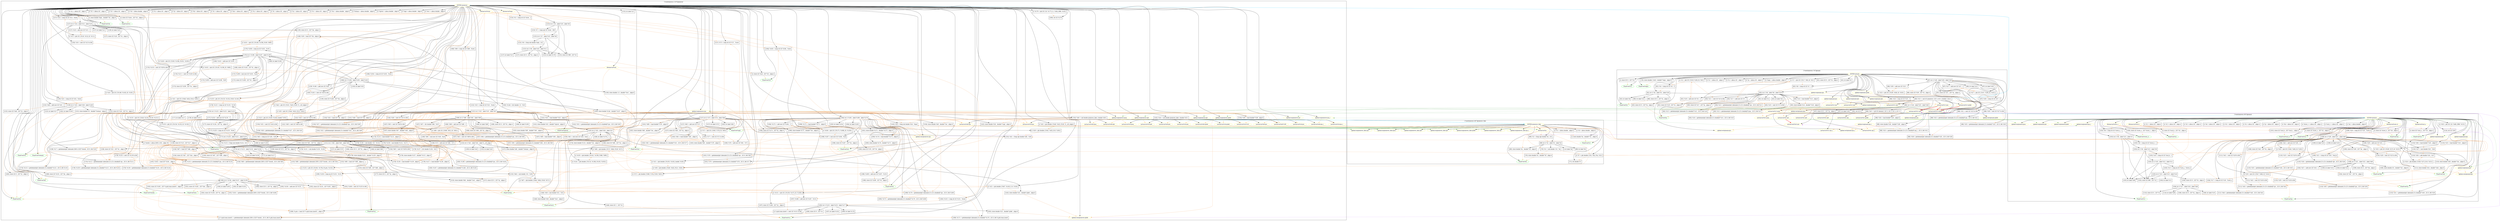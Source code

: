 digraph {
    subgraph cluster_22 {
        graph [label="[\"wcet/minver.c:65\"]@minver_fabs"];
        -4611686018427387877 [label="FinalUse(%1)"
                             ,color=green];
        -4611686018427387876 [label="FinalUse(%f)"
                             ,color=green];
        22 [label="ENTER @minver_fabs"
           ,color=yellow];
        23 [label="(formal-in)%n"
           ,color=yellow];
        26 [label="[]: %1 = alloca double , align 8"
           ,shape=box];
        27 [label="[]: %f = alloca double , align 8"
           ,shape=box];
        28 [label="[]: store double %n , double* %1 , align 8"
           ,shape=box];
        29 [label="[69]: %2 = fcmp oge double %n , 0.0"
           ,shape=box];
        30 [label="[69]: br i1 %2 , label %3 , label %4"
           ,shape=box];
        32 [label="[69]: store double %n , double* %f , align 8"
           ,shape=box];
        33 [label="[69]: br label %6"
           ,shape=box];
        36 [label="[70]: %5 = sub double -0.0 , %n"
           ,shape=box];
        37 [label="[70]: store double %5 , double* %f , align 8"
           ,shape=box];
        38 [label="[]: br label %6"
           ,shape=box];
        40 [label="[]: %7 = phi double [ [%5, %4], [%n, %3] ]"
           ,shape=box];
        41 [label="[71]: ret double %7"
           ,shape=box];
        419244183493398878 [label="(global-in)@minver_fabs:@e"
                           ,color=yellow];
        439208192231179778 [label="(global-in)@minver_fabs:@det"
                           ,color=yellow];
        461168601842738768 [label="(global-in)@minver_fabs:@c"
                           ,color=yellow];
        485440633518672388 [label="(global-in)@minver_fabs:@b"
                           ,color=yellow];
        512409557603043078 [label="(global-in)@minver_fabs:@a_i"
                           ,color=yellow];
        576460752303423465 [label="(global-in)@minver_fabs:@aa"
                           ,color=yellow];
        4611686018427387881 [label="(global-in)@minver_fabs:@a"
                            ,color=yellow];
    }
    subgraph cluster_42 {
        graph [label="[\"wcet/minver.c:74\"]@main"];
        -4611686018427387861 [label="(global-out)@main:@a"
                             ,color=yellow];
        -4611686018427387859 [label="FinalUse(%1)"
                             ,color=green];
        -4611686018427387858 [label="FinalUse(%i)"
                             ,color=green];
        -4611686018427387857 [label="FinalUse(%j)"
                             ,color=green];
        -4611686018427387856 [label="FinalUse(%eps)"
                             ,color=green];
        -768614336404564567 [label="(actual-out)%21:@a"
                            ,color=yellow];
        -576460752303423445 [label="(global-out)@main:@aa"
                            ,color=yellow];
        -512409557603043058 [label="(global-out)@main:@a_i"
                            ,color=yellow];
        -461168601842738748 [label="(global-out)@main:@c"
                            ,color=yellow];
        -439208192231179758 [label="(global-out)@main:@det"
                            ,color=yellow];
        -307445734561825746 [label="(actual-out)%41:@c"
                            ,color=yellow];
        -297528130221121717 [label="(actual-out)%21:@det"
                            ,color=yellow];
        42 [label="ENTER @main"
           ,color=yellow];
        44 [label="[]: %1 = alloca i32 , align 4"
           ,shape=box];
        45 [label="[]: %i = alloca i32 , align 4"
           ,shape=box];
        46 [label="[]: %j = alloca i32 , align 4"
           ,shape=box];
        47 [label="[]: %eps = alloca double , align 8"
           ,shape=box];
        49 [label="[]: store i32 0 , i32* %1"
           ,shape=box];
        51 [label="[79]: store double 1.0e-6 , double* %eps , align 8"
           ,shape=box];
        52 [label="[81]: store i32 0 , i32* %i , align 4"
           ,shape=box];
        53 [label="[81]: br label %2"
           ,shape=box];
        55 [label="[]: %3 = phi i32 [ [%19, %18], [0, %0] ]"
           ,shape=box];
        56 [label="[81]: %4 = icmp slt i32 %3 , 3"
           ,shape=box];
        58 [label="[81]: br i1 %4 , label %5 , label %20"
           ,shape=box];
        60 [label="[82]: store i32 0 , i32* %j , align 4"
           ,shape=box];
        61 [label="[82]: br label %6"
           ,shape=box];
        63 [label="[]: %7 = phi i32 [ [%17, %9], [0, %5] ]"
           ,shape=box];
        64 [label="[82]: %8 = icmp slt i32 %7 , 3"
           ,shape=box];
        65 [label="[82]: br i1 %8 , label %9 , label %18"
           ,shape=box];
        67 [label="[83]: %10 = sext i32 %7 to i64"
           ,shape=box];
        68 [label="[83]: %11 = sext i32 %3 to i64"
           ,shape=box];
        69 [label="[83]: %12 = getelementptr inbounds [3 x [3 x double]]* @a , i32 0, i64 %11"
           ,shape=box];
        70 [label="[83]: %13 = getelementptr inbounds [3 x double]* %12 , i32 0, i64 %10"
           ,shape=box];
        71 [label="[83]: %14 = load double* %13 , align 8"
           ,shape=box];
        72 [label="[83]: %15 = getelementptr inbounds [3 x [3 x double]]* @aa , i32 0, i64 %11"
           ,shape=box];
        73 [label="[83]: %16 = getelementptr inbounds [3 x double]* %15 , i32 0, i64 %10"
           ,shape=box];
        74 [label="[83]: store double %14 , double* %16 , align 8"
           ,shape=box];
        75 [label="[82]: %17 = add nsw i32 %7 , 1"
           ,shape=box];
        76 [label="[82]: store i32 %17 , i32* %j , align 4"
           ,shape=box];
        77 [label="[82]: br label %6"
           ,shape=box];
        79 [label="[81]: %19 = add nsw i32 %3 , 1"
           ,shape=box];
        80 [label="[81]: store i32 %19 , i32* %i , align 4"
           ,shape=box];
        81 [label="[81]: br label %2"
           ,shape=box];
        83 [label="[85]: %21 = call i32 @minver ( i32 3, i32 3, double 1.0e-6 )"
           ,shape=box];
        84 [label="[86]: store i32 0 , i32* %i , align 4"
           ,shape=box];
        85 [label="[86]: br label %22"
           ,shape=box];
        87 [label="[]: %23 = phi i32 [ [%39, %38], [0, %20] ]"
           ,shape=box];
        88 [label="[86]: %24 = icmp slt i32 %23 , 3"
           ,shape=box];
        89 [label="[86]: br i1 %24 , label %25 , label %40"
           ,shape=box];
        91 [label="[87]: store i32 0 , i32* %j , align 4"
           ,shape=box];
        92 [label="[87]: br label %26"
           ,shape=box];
        94 [label="[]: %27 = phi i32 [ [%37, %29], [0, %25] ]"
           ,shape=box];
        95 [label="[87]: %28 = icmp slt i32 %27 , 3"
           ,shape=box];
        96 [label="[87]: br i1 %28 , label %29 , label %38"
           ,shape=box];
        98 [label="[88]: %30 = sext i32 %27 to i64"
           ,shape=box];
        99 [label="[88]: %31 = sext i32 %23 to i64"
           ,shape=box];
        100 [label="[88]: %32 = getelementptr inbounds [3 x [3 x double]]* @a , i32 0, i64 %31"
            ,shape=box];
        101 [label="[88]: %33 = getelementptr inbounds [3 x double]* %32 , i32 0, i64 %30"
            ,shape=box];
        102 [label="[88]: %34 = load double* %33 , align 8"
            ,shape=box];
        103 [label="[88]: %35 = getelementptr inbounds [3 x [3 x double]]* @a_i , i32 0, i64 %31"
            ,shape=box];
        104 [label="[88]: %36 = getelementptr inbounds [3 x double]* %35 , i32 0, i64 %30"
            ,shape=box];
        105 [label="[88]: store double %34 , double* %36 , align 8"
            ,shape=box];
        106 [label="[87]: %37 = add nsw i32 %27 , 1"
            ,shape=box];
        107 [label="[87]: store i32 %37 , i32* %j , align 4"
            ,shape=box];
        108 [label="[87]: br label %26"
            ,shape=box];
        110 [label="[86]: %39 = add nsw i32 %23 , 1"
            ,shape=box];
        111 [label="[86]: store i32 %39 , i32* %i , align 4"
            ,shape=box];
        112 [label="[86]: br label %22"
            ,shape=box];
        114 [label="[90]: %41 = call i32 @mmul ( i32 3, i32 3, i32 3, i32 3 )"
            ,shape=box];
        115 [label="[91]: ret i32 0"
            ,shape=box];
        288230376151711629 [label="(actual-in)%41:@e"
                           ,color=yellow];
        288230376151711660 [label="(actual-in)%21:@e"
                           ,color=yellow];
        297528130221121686 [label="(actual-in)%41:@det"
                           ,color=yellow];
        297528130221121717 [label="(actual-in)%21:@det"
                           ,color=yellow];
        307445734561825746 [label="(actual-in)%41:@c"
                           ,color=yellow];
        307445734561825777 [label="(actual-in)%21:@c"
                           ,color=yellow];
        318047311615681810 [label="(actual-in)%41:@b"
                           ,color=yellow];
        318047311615681841 [label="(actual-in)%21:@b"
                           ,color=yellow];
        329406144173384736 [label="(actual-in)%41:@a_i"
                           ,color=yellow];
        329406144173384767 [label="(actual-in)%21:@a_i"
                           ,color=yellow];
        354745078340568186 [label="(actual-in)%41:@aa"
                           ,color=yellow];
        354745078340568217 [label="(actual-in)%21:@aa"
                           ,color=yellow];
        419244183493398858 [label="(global-in)@main:@e"
                           ,color=yellow];
        439208192231179758 [label="(global-in)@main:@det"
                           ,color=yellow];
        461168601842738748 [label="(global-in)@main:@c"
                           ,color=yellow];
        485440633518672368 [label="(global-in)@main:@b"
                           ,color=yellow];
        512409557603043058 [label="(global-in)@main:@a_i"
                           ,color=yellow];
        576460752303423445 [label="(global-in)@main:@aa"
                           ,color=yellow];
        768614336404564536 [label="(actual-in)%41:@a"
                           ,color=yellow];
        768614336404564567 [label="(actual-in)%21:@a"
                           ,color=yellow];
        4611686018427387861 [label="(global-in)@main:@a"
                            ,color=yellow];
    }
    subgraph cluster_116 {
        graph [label="[\"wcet/minver.c:119\"]@minver"];
        -4611686018427387787 [label="(global-out)@minver:@a"
                             ,color=yellow];
        -4611686018427387782 [label="FinalUse(%1)"
                             ,color=green];
        -4611686018427387781 [label="FinalUse(%2)"
                             ,color=green];
        -4611686018427387780 [label="FinalUse(%3)"
                             ,color=green];
        -4611686018427387779 [label="FinalUse(%4)"
                             ,color=green];
        -4611686018427387778 [label="FinalUse(%work)"
                             ,color=green];
        -4611686018427387777 [label="FinalUse(%i)"
                             ,color=green];
        -4611686018427387776 [label="FinalUse(%j)"
                             ,color=green];
        -4611686018427387775 [label="FinalUse(%k)"
                             ,color=green];
        -4611686018427387774 [label="FinalUse(%r)"
                             ,color=green];
        -4611686018427387773 [label="FinalUse(%iw)"
                             ,color=green];
        -4611686018427387772 [label="FinalUse(%s)"
                             ,color=green];
        -4611686018427387771 [label="FinalUse(%t)"
                             ,color=green];
        -4611686018427387770 [label="FinalUse(%u)"
                             ,color=green];
        -4611686018427387769 [label="FinalUse(%v)"
                             ,color=green];
        -4611686018427387768 [label="FinalUse(%w)"
                             ,color=green];
        -4611686018427387767 [label="FinalUse(%wmax)"
                             ,color=green];
        -4611686018427387766 [label="FinalUse(%pivot)"
                             ,color=green];
        -4611686018427387765 [label="FinalUse(%api)"
                             ,color=green];
        -4611686018427387764 [label="FinalUse(%w1)"
                             ,color=green];
        -439208192231179684 [label="(global-out)@minver:@det"
                            ,color=yellow];
        116 [label="ENTER @minver"
            ,color=yellow];
        117 [label="(formal-in)%row"
            ,color=yellow];
        118 [label="(formal-in)%col"
            ,color=yellow];
        119 [label="(formal-in)%eps"
            ,color=yellow];
        121 [label="[]: %1 = alloca i32 , align 4"
            ,shape=box];
        122 [label="[]: %2 = alloca i32 , align 4"
            ,shape=box];
        123 [label="[]: %3 = alloca i32 , align 4"
            ,shape=box];
        124 [label="[]: %4 = alloca double , align 8"
            ,shape=box];
        125 [label="[]: %work = alloca [500 x i32] , align 16"
            ,shape=box];
        126 [label="[]: %i = alloca i32 , align 4"
            ,shape=box];
        127 [label="[]: %j = alloca i32 , align 4"
            ,shape=box];
        128 [label="[]: %k = alloca i32 , align 4"
            ,shape=box];
        129 [label="[]: %r = alloca i32 , align 4"
            ,shape=box];
        130 [label="[]: %iw = alloca i32 , align 4"
            ,shape=box];
        131 [label="[]: %s = alloca i32 , align 4"
            ,shape=box];
        132 [label="[]: %t = alloca i32 , align 4"
            ,shape=box];
        133 [label="[]: %u = alloca i32 , align 4"
            ,shape=box];
        134 [label="[]: %v = alloca i32 , align 4"
            ,shape=box];
        135 [label="[]: %w = alloca double , align 8"
            ,shape=box];
        136 [label="[]: %wmax = alloca double , align 8"
            ,shape=box];
        137 [label="[]: %pivot = alloca double , align 8"
            ,shape=box];
        138 [label="[]: %api = alloca double , align 8"
            ,shape=box];
        139 [label="[]: %w1 = alloca double , align 8"
            ,shape=box];
        140 [label="[]: store i32 %row , i32* %2 , align 4"
            ,shape=box];
        141 [label="[]: store i32 %col , i32* %3 , align 4"
            ,shape=box];
        142 [label="[]: store double %eps , double* %4 , align 8"
            ,shape=box];
        143 [label="[125]: %5 = icmp slt i32 %row , 2"
            ,shape=box];
        145 [label="[125]: br i1 %5 , label %10 , label %6"
            ,shape=box];
        147 [label="[125]: %7 = icmp sgt i32 %row , 500"
            ,shape=box];
        149 [label="[125]: br i1 %7 , label %10 , label %8"
            ,shape=box];
        151 [label="[125]: %9 = fcmp ole double %eps , 0.0"
            ,shape=box];
        152 [label="[125]: br i1 %9 , label %10 , label %11"
            ,shape=box];
        155 [label="[125]: store i32 999 , i32* %1"
            ,shape=box];
        156 [label="[125]: br label %178"
            ,shape=box];
        159 [label="[126]: store double 1.0 , double* %w1 , align 8"
            ,shape=box];
        160 [label="[127]: store i32 0 , i32* %i , align 4"
            ,shape=box];
        161 [label="[127]: br label %12"
            ,shape=box];
        163 [label="[]: %13 = phi i32 [ [%18, %15], [0, %11] ]"
            ,shape=box];
        164 [label="[127]: %14 = icmp slt i32 %13 , %row"
            ,shape=box];
        165 [label="[127]: br i1 %14 , label %15 , label %19"
            ,shape=box];
        167 [label="[128]: %16 = sext i32 %13 to i64"
            ,shape=box];
        168 [label="[128]: %17 = getelementptr inbounds [500 x i32]* %work , i32 0, i64 %16"
            ,shape=box];
        169 [label="[128]: store i32 %13 , i32* %17 , align 4"
            ,shape=box];
        170 [label="[127]: %18 = add nsw i32 %13 , 1"
            ,shape=box];
        171 [label="[127]: store i32 %18 , i32* %i , align 4"
            ,shape=box];
        172 [label="[127]: br label %12"
            ,shape=box];
        174 [label="[129]: store i32 0 , i32* %k , align 4"
            ,shape=box];
        175 [label="[129]: br label %20"
            ,shape=box];
        177 [label="[]: %21 = phi double [ [%103, %143], [undef, %19] ]"
            ,shape=box];
        179 [label="[]: %22 = phi double [ [%87, %143], [1.0, %19] ]"
            ,shape=box];
        180 [label="[]: %23 = phi i32 [ [%29, %143], [undef, %19] ]"
            ,shape=box];
        182 [label="[]: %24 = phi i32 [ [%148, %143], [0, %19] ]"
            ,shape=box];
        183 [label="[129]: %25 = icmp slt i32 %24 , %row"
            ,shape=box];
        184 [label="[129]: br i1 %25 , label %26 , label %149"
            ,shape=box];
        186 [label="[131]: store double 0.0 , double* %wmax , align 8"
            ,shape=box];
        187 [label="[132]: store i32 %24 , i32* %i , align 4"
            ,shape=box];
        188 [label="[132]: br label %27"
            ,shape=box];
        190 [label="[]: %28 = phi double [ [%40, %43], [%21, %26] ]"
            ,shape=box];
        191 [label="[]: %29 = phi i32 [ [%44, %43], [%23, %26] ]"
            ,shape=box];
        192 [label="[]: %30 = phi double [ [%45, %43], [0.0, %26] ]"
            ,shape=box];
        193 [label="[]: %31 = phi i32 [ [%46, %43], [%24, %26] ]"
            ,shape=box];
        194 [label="[132]: %32 = icmp slt i32 %31 , %row"
            ,shape=box];
        195 [label="[132]: br i1 %32 , label %33 , label %47"
            ,shape=box];
        197 [label="[134]: %34 = load i32* %k , align 4"
            ,shape=box];
        198 [label="[134]: %35 = sext i32 %34 to i64"
            ,shape=box];
        199 [label="[134]: %36 = sext i32 %31 to i64"
            ,shape=box];
        200 [label="[134]: %37 = getelementptr inbounds [3 x [3 x double]]* @a , i32 0, i64 %36"
            ,shape=box];
        201 [label="[134]: %38 = getelementptr inbounds [3 x double]* %37 , i32 0, i64 %35"
            ,shape=box];
        202 [label="[134]: %39 = load double* %38 , align 8"
            ,shape=box];
        203 [label="[134]: %40 = call double @minver_fabs ( double %39 )"
            ,shape=box];
        204 [label="[134]: store double %40 , double* %w , align 8"
            ,shape=box];
        205 [label="[135]: %41 = fcmp ogt double %40 , %30"
            ,shape=box];
        206 [label="[135]: br i1 %41 , label %42 , label %._crit_edge"
            ,shape=box];
        208 [label="[135]: br label %43"
            ,shape=box];
        210 [label="[137]: store double %40 , double* %wmax , align 8"
            ,shape=box];
        211 [label="[138]: store i32 %31 , i32* %r , align 4"
            ,shape=box];
        212 [label="[139]: br label %43"
            ,shape=box];
        214 [label="[]: %44 = phi i32 [ [%31, %42], [%29, %._crit_edge] ]"
            ,shape=box];
        215 [label="[]: %45 = phi double [ [%40, %42], [%30, %._crit_edge] ]"
            ,shape=box];
        216 [label="[132]: %46 = add nsw i32 %31 , 1"
            ,shape=box];
        217 [label="[132]: store i32 %46 , i32* %i , align 4"
            ,shape=box];
        218 [label="[132]: br label %27"
            ,shape=box];
        220 [label="[141]: %48 = load i32* %k , align 4"
            ,shape=box];
        221 [label="[141]: %49 = sext i32 %48 to i64"
            ,shape=box];
        222 [label="[141]: %50 = sext i32 %29 to i64"
            ,shape=box];
        223 [label="[141]: %51 = getelementptr inbounds [3 x [3 x double]]* @a , i32 0, i64 %50"
            ,shape=box];
        224 [label="[141]: %52 = getelementptr inbounds [3 x double]* %51 , i32 0, i64 %49"
            ,shape=box];
        225 [label="[141]: %53 = load double* %52 , align 8"
            ,shape=box];
        226 [label="[141]: store double %53 , double* %pivot , align 8"
            ,shape=box];
        227 [label="[142]: %54 = call double @minver_fabs ( double %53 )"
            ,shape=box];
        228 [label="[142]: store double %54 , double* %api , align 8"
            ,shape=box];
        229 [label="[143]: %55 = fcmp ole double %54 , %eps"
            ,shape=box];
        230 [label="[143]: br i1 %55 , label %56 , label %57"
            ,shape=box];
        232 [label="[145]: store double %22 , double* @det , align 8"
            ,shape=box];
        233 [label="[146]: store i32 1 , i32* %1"
            ,shape=box];
        234 [label="[146]: br label %178"
            ,shape=box];
        236 [label="[148]: %58 = mul double %22 , %53"
            ,shape=box];
        237 [label="[148]: store double %58 , double* %w1 , align 8"
            ,shape=box];
        238 [label="[149]: %59 = load i32* %k , align 4"
            ,shape=box];
        239 [label="[149]: %60 = mul nsw i32 %59 , %col"
            ,shape=box];
        240 [label="[149]: store i32 %60 , i32* %u , align 4"
            ,shape=box];
        241 [label="[150]: %61 = mul nsw i32 %29 , %col"
            ,shape=box];
        242 [label="[150]: store i32 %61 , i32* %v , align 4"
            ,shape=box];
        243 [label="[151]: %62 = icmp ne i32 %29 , %59"
            ,shape=box];
        244 [label="[151]: br i1 %62 , label %63 , label %85"
            ,shape=box];
        246 [label="[153]: %64 = sub double -0.0 , %28"
            ,shape=box];
        247 [label="[153]: store double %64 , double* %w1 , align 8"
            ,shape=box];
        248 [label="[154]: %65 = sext i32 %59 to i64"
            ,shape=box];
        249 [label="[154]: %66 = getelementptr inbounds [500 x i32]* %work , i32 0, i64 %65"
            ,shape=box];
        250 [label="[154]: %67 = load i32* %66 , align 4"
            ,shape=box];
        251 [label="[154]: store i32 %67 , i32* %iw , align 4"
            ,shape=box];
        252 [label="[155]: %68 = getelementptr inbounds [500 x i32]* %work , i32 0, i64 %50"
            ,shape=box];
        253 [label="[155]: %69 = load i32* %68 , align 4"
            ,shape=box];
        254 [label="[155]: store i32 %69 , i32* %66 , align 4"
            ,shape=box];
        255 [label="[156]: store i32 %67 , i32* %68 , align 4"
            ,shape=box];
        256 [label="[157]: store i32 0 , i32* %j , align 4"
            ,shape=box];
        257 [label="[157]: br label %70"
            ,shape=box];
        259 [label="[]: %71 = phi i32 [ [%83, %74], [0, %63] ]"
            ,shape=box];
        260 [label="[]: %72 = phi double [ [%80, %74], [%28, %63] ]"
            ,shape=box];
        261 [label="[157]: %73 = icmp slt i32 %71 , %row"
            ,shape=box];
        262 [label="[157]: br i1 %73 , label %74 , label %84"
            ,shape=box];
        264 [label="[159]: %75 = add nsw i32 %60 , %71"
            ,shape=box];
        265 [label="[159]: store i32 %75 , i32* %s , align 4"
            ,shape=box];
        266 [label="[160]: %76 = add nsw i32 %61 , %71"
            ,shape=box];
        267 [label="[160]: store i32 %76 , i32* %t , align 4"
            ,shape=box];
        268 [label="[161]: %77 = sext i32 %71 to i64"
            ,shape=box];
        269 [label="[161]: %78 = getelementptr inbounds [3 x [3 x double]]* @a , i32 0, i64 %65"
            ,shape=box];
        270 [label="[161]: %79 = getelementptr inbounds [3 x double]* %78 , i32 0, i64 %77"
            ,shape=box];
        271 [label="[161]: %80 = load double* %79 , align 8"
            ,shape=box];
        272 [label="[161]: store double %80 , double* %w , align 8"
            ,shape=box];
        273 [label="[162]: %81 = getelementptr inbounds [3 x double]* %51 , i32 0, i64 %77"
            ,shape=box];
        274 [label="[162]: %82 = load double* %81 , align 8"
            ,shape=box];
        275 [label="[162]: store double %82 , double* %79 , align 8"
            ,shape=box];
        276 [label="[163]: store double %80 , double* %81 , align 8"
            ,shape=box];
        277 [label="[157]: %83 = add nsw i32 %71 , 1"
            ,shape=box];
        278 [label="[157]: store i32 %83 , i32* %j , align 4"
            ,shape=box];
        279 [label="[157]: br label %70"
            ,shape=box];
        281 [label="[165]: br label %85"
            ,shape=box];
        283 [label="[]: %86 = phi double [ [%72, %84], [%28, %57] ]"
            ,shape=box];
        284 [label="[]: %87 = phi double [ [%64, %84], [%58, %57] ]"
            ,shape=box];
        285 [label="[166]: store i32 0 , i32* %i , align 4"
            ,shape=box];
        286 [label="[166]: br label %88"
            ,shape=box];
        288 [label="[]: %89 = phi i32 [ [%98, %91], [0, %85] ]"
            ,shape=box];
        289 [label="[166]: %90 = icmp slt i32 %89 , %row"
            ,shape=box];
        290 [label="[166]: br i1 %90 , label %91 , label %99"
            ,shape=box];
        292 [label="[167]: %92 = sext i32 %89 to i64"
            ,shape=box];
        293 [label="[167]: %93 = sext i32 %59 to i64"
            ,shape=box];
        294 [label="[167]: %94 = getelementptr inbounds [3 x [3 x double]]* @a , i32 0, i64 %93"
            ,shape=box];
        295 [label="[167]: %95 = getelementptr inbounds [3 x double]* %94 , i32 0, i64 %92"
            ,shape=box];
        296 [label="[167]: %96 = load double* %95 , align 8"
            ,shape=box];
        297 [label="[167]: %97 = div double %96 , %53"
            ,shape=box];
        298 [label="[167]: store double %97 , double* %95 , align 8"
            ,shape=box];
        299 [label="[166]: %98 = add nsw i32 %89 , 1"
            ,shape=box];
        300 [label="[166]: store i32 %98 , i32* %i , align 4"
            ,shape=box];
        301 [label="[166]: br label %88"
            ,shape=box];
        303 [label="[168]: store i32 0 , i32* %i , align 4"
            ,shape=box];
        304 [label="[168]: br label %100"
            ,shape=box];
        306 [label="[]: %101 = phi i32 [ [%140, %139], [%59, %99] ]"
            ,shape=box];
        307 [label="[]: %102 = phi i32 [ [%142, %139], [0, %99] ]"
            ,shape=box];
        308 [label="[]: %103 = phi double [ [%141, %139], [%86, %99] ]"
            ,shape=box];
        309 [label="[168]: %104 = icmp slt i32 %102 , %row"
            ,shape=box];
        310 [label="[168]: br i1 %104 , label %105 , label %143"
            ,shape=box];
        312 [label="[170]: %106 = icmp ne i32 %102 , %101"
            ,shape=box];
        313 [label="[170]: br i1 %106 , label %107 , label %139"
            ,shape=box];
        315 [label="[172]: %108 = mul nsw i32 %102 , %col"
            ,shape=box];
        316 [label="[172]: store i32 %108 , i32* %v , align 4"
            ,shape=box];
        317 [label="[173]: %109 = add nsw i32 %108 , %59"
            ,shape=box];
        318 [label="[173]: store i32 %109 , i32* %s , align 4"
            ,shape=box];
        319 [label="[174]: %110 = sext i32 %59 to i64"
            ,shape=box];
        320 [label="[174]: %111 = sext i32 %102 to i64"
            ,shape=box];
        321 [label="[174]: %112 = getelementptr inbounds [3 x [3 x double]]* @a , i32 0, i64 %111"
            ,shape=box];
        322 [label="[174]: %113 = getelementptr inbounds [3 x double]* %112 , i32 0, i64 %110"
            ,shape=box];
        323 [label="[174]: %114 = load double* %113 , align 8"
            ,shape=box];
        324 [label="[174]: store double %114 , double* %w , align 8"
            ,shape=box];
        325 [label="[175]: %115 = fcmp une double %114 , 0.0"
            ,shape=box];
        326 [label="[175]: br i1 %115 , label %116 , label %138"
            ,shape=box];
        328 [label="[177]: store i32 0 , i32* %j , align 4"
            ,shape=box];
        329 [label="[177]: br label %117"
            ,shape=box];
        331 [label="[]: %118 = phi i32 [ [%133, %132], [%59, %116] ]"
            ,shape=box];
        332 [label="[]: %119 = phi i32 [ [%134, %132], [0, %116] ]"
            ,shape=box];
        333 [label="[177]: %120 = icmp slt i32 %119 , %row"
            ,shape=box];
        334 [label="[177]: br i1 %120 , label %121 , label %135"
            ,shape=box];
        336 [label="[178]: %122 = icmp ne i32 %119 , %118"
            ,shape=box];
        337 [label="[178]: br i1 %122 , label %123 , label %132"
            ,shape=box];
        339 [label="[178]: %124 = sext i32 %119 to i64"
            ,shape=box];
        340 [label="[178]: %125 = getelementptr inbounds [3 x [3 x double]]* @a , i32 0, i64 %110"
            ,shape=box];
        341 [label="[178]: %126 = getelementptr inbounds [3 x double]* %125 , i32 0, i64 %124"
            ,shape=box];
        342 [label="[178]: %127 = load double* %126 , align 8"
            ,shape=box];
        343 [label="[178]: %128 = mul double %114 , %127"
            ,shape=box];
        344 [label="[178]: %129 = getelementptr inbounds [3 x double]* %112 , i32 0, i64 %124"
            ,shape=box];
        345 [label="[178]: %130 = load double* %129 , align 8"
            ,shape=box];
        346 [label="[178]: %131 = sub double %130 , %128"
            ,shape=box];
        347 [label="[178]: store double %131 , double* %129 , align 8"
            ,shape=box];
        348 [label="[178]: br label %132"
            ,shape=box];
        350 [label="[]: %133 = phi i32 [ [%59, %123], [%118, %121] ]"
            ,shape=box];
        351 [label="[177]: %134 = add nsw i32 %119 , 1"
            ,shape=box];
        352 [label="[177]: store i32 %134 , i32* %j , align 4"
            ,shape=box];
        353 [label="[177]: br label %117"
            ,shape=box];
        355 [label="[179]: %136 = sub double -0.0 , %114"
            ,shape=box];
        356 [label="[179]: %137 = div double %136 , %53"
            ,shape=box];
        357 [label="[179]: store double %137 , double* %113 , align 8"
            ,shape=box];
        358 [label="[180]: br label %138"
            ,shape=box];
        360 [label="[181]: br label %139"
            ,shape=box];
        362 [label="[]: %140 = phi i32 [ [%59, %138], [%101, %105] ]"
            ,shape=box];
        363 [label="[]: %141 = phi double [ [%114, %138], [%103, %105] ]"
            ,shape=box];
        364 [label="[168]: %142 = add nsw i32 %102 , 1"
            ,shape=box];
        365 [label="[168]: store i32 %142 , i32* %i , align 4"
            ,shape=box];
        366 [label="[168]: br label %100"
            ,shape=box];
        368 [label="[183]: %144 = div double 1.0 , %53"
            ,shape=box];
        369 [label="[183]: %145 = sext i32 %59 to i64"
            ,shape=box];
        370 [label="[183]: %146 = getelementptr inbounds [3 x [3 x double]]* @a , i32 0, i64 %145"
            ,shape=box];
        371 [label="[183]: %147 = getelementptr inbounds [3 x double]* %146 , i32 0, i64 %145"
            ,shape=box];
        372 [label="[183]: store double %144 , double* %147 , align 8"
            ,shape=box];
        373 [label="[129]: %148 = add nsw i32 %59 , 1"
            ,shape=box];
        374 [label="[129]: store i32 %148 , i32* %k , align 4"
            ,shape=box];
        375 [label="[129]: br label %20"
            ,shape=box];
        377 [label="[185]: store i32 0 , i32* %i , align 4"
            ,shape=box];
        378 [label="[185]: br label %150"
            ,shape=box];
        380 [label="[]: %151 = phi i32 [ [%158, %157], [0, %149] ]"
            ,shape=box];
        381 [label="[185]: %152 = icmp slt i32 %151 , %row"
            ,shape=box];
        382 [label="[185]: br i1 %152 , label %153 , label %177"
            ,shape=box];
        384 [label="[]: %.phi.trans.insert = sext i32 %151 to i64"
            ,shape=box];
        385 [label="[]: %.phi.trans.insert1 = getelementptr inbounds [500 x i32]* %work , i32 0, i64 %.phi.trans.insert"
            ,shape=box];
        386 [label="[189]: %.pre = load i32* %.phi.trans.insert1 , align 4"
            ,shape=box];
        387 [label="[187]: br label %154"
            ,shape=box];
        389 [label="[]: %155 = phi i32 [ [%162, %176], [%.pre, %153] ]"
            ,shape=box];
        390 [label="[189]: store i32 %155 , i32* %k , align 4"
            ,shape=box];
        391 [label="[190]: %156 = icmp eq i32 %155 , %151"
            ,shape=box];
        392 [label="[190]: br i1 %156 , label %157 , label %159"
            ,shape=box];
        394 [label="[185]: %158 = add nsw i32 %151 , 1"
            ,shape=box];
        395 [label="[185]: store i32 %158 , i32* %i , align 4"
            ,shape=box];
        396 [label="[185]: br label %150"
            ,shape=box];
        398 [label="[191]: %160 = sext i32 %155 to i64"
            ,shape=box];
        399 [label="[191]: %161 = getelementptr inbounds [500 x i32]* %work , i32 0, i64 %160"
            ,shape=box];
        400 [label="[191]: %162 = load i32* %161 , align 4"
            ,shape=box];
        401 [label="[191]: store i32 %162 , i32* %iw , align 4"
            ,shape=box];
        402 [label="[192]: store i32 %155 , i32* %161 , align 4"
            ,shape=box];
        403 [label="[193]: store i32 %162 , i32* %.phi.trans.insert1 , align 4"
            ,shape=box];
        404 [label="[194]: store i32 0 , i32* %j , align 4"
            ,shape=box];
        405 [label="[194]: br label %163"
            ,shape=box];
        407 [label="[]: %164 = phi i32 [ [%175, %166], [0, %159] ]"
            ,shape=box];
        408 [label="[194]: %165 = icmp slt i32 %164 , %row"
            ,shape=box];
        409 [label="[194]: br i1 %165 , label %166 , label %176"
            ,shape=box];
        411 [label="[196]: %167 = mul nsw i32 %164 , %col"
            ,shape=box];
        412 [label="[196]: store i32 %167 , i32* %u , align 4"
            ,shape=box];
        413 [label="[197]: %168 = add nsw i32 %167 , %151"
            ,shape=box];
        414 [label="[197]: store i32 %168 , i32* %s , align 4"
            ,shape=box];
        415 [label="[198]: %169 = add nsw i32 %167 , %155"
            ,shape=box];
        416 [label="[198]: store i32 %169 , i32* %t , align 4"
            ,shape=box];
        417 [label="[199]: %170 = getelementptr inbounds [3 x [3 x double]]* @a , i32 0, i64 %160"
            ,shape=box];
        418 [label="[199]: %171 = getelementptr inbounds [3 x double]* %170 , i32 0, i64 %.phi.trans.insert"
            ,shape=box];
        419 [label="[199]: %172 = load double* %171 , align 8"
            ,shape=box];
        420 [label="[199]: store double %172 , double* %w , align 8"
            ,shape=box];
        421 [label="[200]: %173 = getelementptr inbounds [3 x double]* %170 , i32 0, i64 %160"
            ,shape=box];
        422 [label="[200]: %174 = load double* %173 , align 8"
            ,shape=box];
        423 [label="[200]: store double %174 , double* %171 , align 8"
            ,shape=box];
        424 [label="[201]: store double %172 , double* %173 , align 8"
            ,shape=box];
        425 [label="[194]: %175 = add nsw i32 %164 , 1"
            ,shape=box];
        426 [label="[194]: store i32 %175 , i32* %j , align 4"
            ,shape=box];
        427 [label="[194]: br label %163"
            ,shape=box];
        429 [label="[203]: br label %154"
            ,shape=box];
        431 [label="[205]: store double %22 , double* @det , align 8"
            ,shape=box];
        432 [label="[206]: store i32 0 , i32* %1"
            ,shape=box];
        433 [label="[206]: br label %178"
            ,shape=box];
        435 [label="[]: %179 = phi i32 [ [0, %177], [1, %56], [999, %10] ]"
            ,shape=box];
        436 [label="[206]: ret i32 %179"
            ,shape=box];
        288230376151711516 [label="(actual-in)%54:@e"
                           ,color=yellow];
        288230376151711540 [label="(actual-in)%40:@e"
                           ,color=yellow];
        297528130221121573 [label="(actual-in)%54:@det"
                           ,color=yellow];
        297528130221121597 [label="(actual-in)%40:@det"
                           ,color=yellow];
        307445734561825633 [label="(actual-in)%54:@c"
                           ,color=yellow];
        307445734561825657 [label="(actual-in)%40:@c"
                           ,color=yellow];
        318047311615681697 [label="(actual-in)%54:@b"
                           ,color=yellow];
        318047311615681721 [label="(actual-in)%40:@b"
                           ,color=yellow];
        329406144173384623 [label="(actual-in)%54:@a_i"
                           ,color=yellow];
        329406144173384647 [label="(actual-in)%40:@a_i"
                           ,color=yellow];
        354745078340568073 [label="(actual-in)%54:@aa"
                           ,color=yellow];
        354745078340568097 [label="(actual-in)%40:@aa"
                           ,color=yellow];
        419244183493398784 [label="(global-in)@minver:@e"
                           ,color=yellow];
        439208192231179684 [label="(global-in)@minver:@det"
                           ,color=yellow];
        461168601842738674 [label="(global-in)@minver:@c"
                           ,color=yellow];
        485440633518672294 [label="(global-in)@minver:@b"
                           ,color=yellow];
        512409557603042984 [label="(global-in)@minver:@a_i"
                           ,color=yellow];
        576460752303423371 [label="(global-in)@minver:@aa"
                           ,color=yellow];
        768614336404564423 [label="(actual-in)%54:@a"
                           ,color=yellow];
        768614336404564447 [label="(actual-in)%40:@a"
                           ,color=yellow];
        4611686018427387787 [label="(global-in)@minver:@a"
                            ,color=yellow];
        9223372036854775580 [label="(actual-in)%54:%53"
                            ,color=yellow];
        9223372036854775604 [label="(actual-in)%40:%39"
                            ,color=yellow];
    }
    subgraph cluster_437 {
        graph [label="[\"wcet/minver.c:95\"]@mmul"];
        -4611686018427387460 [label="FinalUse(%1)"
                             ,color=green];
        -4611686018427387459 [label="FinalUse(%2)"
                             ,color=green];
        -4611686018427387458 [label="FinalUse(%3)"
                             ,color=green];
        -4611686018427387457 [label="FinalUse(%4)"
                             ,color=green];
        -4611686018427387456 [label="FinalUse(%5)"
                             ,color=green];
        -4611686018427387455 [label="FinalUse(%i)"
                             ,color=green];
        -4611686018427387454 [label="FinalUse(%j)"
                             ,color=green];
        -4611686018427387453 [label="FinalUse(%k)"
                             ,color=green];
        -4611686018427387452 [label="FinalUse(%row_c)"
                             ,color=green];
        -4611686018427387451 [label="FinalUse(%col_c)"
                             ,color=green];
        -4611686018427387450 [label="FinalUse(%w)"
                             ,color=green];
        -461168601842738353 [label="(global-out)@mmul:@c"
                            ,color=yellow];
        437 [label="ENTER @mmul"
            ,color=yellow];
        438 [label="(formal-in)%row_a"
            ,color=yellow];
        439 [label="(formal-in)%col_a"
            ,color=yellow];
        440 [label="(formal-in)%row_b"
            ,color=yellow];
        441 [label="(formal-in)%col_b"
            ,color=yellow];
        443 [label="[]: %1 = alloca i32 , align 4"
            ,shape=box];
        444 [label="[]: %2 = alloca i32 , align 4"
            ,shape=box];
        445 [label="[]: %3 = alloca i32 , align 4"
            ,shape=box];
        446 [label="[]: %4 = alloca i32 , align 4"
            ,shape=box];
        447 [label="[]: %5 = alloca i32 , align 4"
            ,shape=box];
        448 [label="[]: %i = alloca i32 , align 4"
            ,shape=box];
        449 [label="[]: %j = alloca i32 , align 4"
            ,shape=box];
        450 [label="[]: %k = alloca i32 , align 4"
            ,shape=box];
        451 [label="[]: %row_c = alloca i32 , align 4"
            ,shape=box];
        452 [label="[]: %col_c = alloca i32 , align 4"
            ,shape=box];
        453 [label="[]: %w = alloca double , align 8"
            ,shape=box];
        454 [label="[]: store i32 %row_a , i32* %2 , align 4"
            ,shape=box];
        455 [label="[]: store i32 %col_a , i32* %3 , align 4"
            ,shape=box];
        456 [label="[]: store i32 %row_b , i32* %4 , align 4"
            ,shape=box];
        457 [label="[]: store i32 %col_b , i32* %5 , align 4"
            ,shape=box];
        458 [label="[100]: store i32 %row_a , i32* %row_c , align 4"
            ,shape=box];
        459 [label="[101]: store i32 %col_b , i32* %col_c , align 4"
            ,shape=box];
        460 [label="[103]: %6 = icmp slt i32 %row_a , 1"
            ,shape=box];
        461 [label="[103]: br i1 %6 , label %13 , label %7"
            ,shape=box];
        463 [label="[103]: %8 = icmp slt i32 %row_b , 1"
            ,shape=box];
        464 [label="[103]: br i1 %8 , label %13 , label %9"
            ,shape=box];
        466 [label="[103]: %10 = icmp slt i32 %col_b , 1"
            ,shape=box];
        467 [label="[103]: br i1 %10 , label %13 , label %11"
            ,shape=box];
        469 [label="[103]: %12 = icmp ne i32 %col_a , %row_b"
            ,shape=box];
        470 [label="[103]: br i1 %12 , label %13 , label %14"
            ,shape=box];
        472 [label="[103]: store i32 999 , i32* %1"
            ,shape=box];
        473 [label="[103]: br label %49"
            ,shape=box];
        475 [label="[104]: store i32 0 , i32* %i , align 4"
            ,shape=box];
        476 [label="[104]: br label %15"
            ,shape=box];
        478 [label="[]: %16 = phi i32 [ [%47, %46], [0, %14] ]"
            ,shape=box];
        479 [label="[104]: %17 = icmp slt i32 %16 , %row_a"
            ,shape=box];
        480 [label="[104]: br i1 %17 , label %18 , label %48"
            ,shape=box];
        482 [label="[106]: store i32 0 , i32* %j , align 4"
            ,shape=box];
        483 [label="[106]: br label %19"
            ,shape=box];
        485 [label="[]: %20 = phi i32 [ [%45, %40], [0, %18] ]"
            ,shape=box];
        486 [label="[106]: %21 = icmp slt i32 %20 , %col_b"
            ,shape=box];
        487 [label="[106]: br i1 %21 , label %22 , label %46"
            ,shape=box];
        489 [label="[108]: store double 0.0 , double* %w , align 8"
            ,shape=box];
        490 [label="[109]: store i32 0 , i32* %k , align 4"
            ,shape=box];
        491 [label="[109]: br label %23"
            ,shape=box];
        493 [label="[]: %24 = phi double [ [%38, %27], [0.0, %22] ]"
            ,shape=box];
        494 [label="[]: %25 = phi i32 [ [%39, %27], [0, %22] ]"
            ,shape=box];
        495 [label="[109]: %26 = icmp slt i32 %25 , %row_b"
            ,shape=box];
        496 [label="[109]: br i1 %26 , label %27 , label %40"
            ,shape=box];
        498 [label="[110]: %28 = sext i32 %25 to i64"
            ,shape=box];
        499 [label="[110]: %29 = sext i32 %16 to i64"
            ,shape=box];
        500 [label="[110]: %30 = getelementptr inbounds [3 x [3 x double]]* @a , i32 0, i64 %29"
            ,shape=box];
        501 [label="[110]: %31 = getelementptr inbounds [3 x double]* %30 , i32 0, i64 %28"
            ,shape=box];
        502 [label="[110]: %32 = load double* %31 , align 8"
            ,shape=box];
        503 [label="[110]: %33 = sext i32 %20 to i64"
            ,shape=box];
        504 [label="[110]: %34 = getelementptr inbounds [3 x [3 x double]]* @b , i32 0, i64 %28"
            ,shape=box];
        505 [label="[110]: %35 = getelementptr inbounds [3 x double]* %34 , i32 0, i64 %33"
            ,shape=box];
        506 [label="[110]: %36 = load double* %35 , align 8"
            ,shape=box];
        507 [label="[110]: %37 = mul double %32 , %36"
            ,shape=box];
        508 [label="[110]: %38 = add double %24 , %37"
            ,shape=box];
        509 [label="[110]: store double %38 , double* %w , align 8"
            ,shape=box];
        510 [label="[109]: %39 = add nsw i32 %25 , 1"
            ,shape=box];
        511 [label="[109]: store i32 %39 , i32* %k , align 4"
            ,shape=box];
        512 [label="[109]: br label %23"
            ,shape=box];
        514 [label="[111]: %41 = sext i32 %20 to i64"
            ,shape=box];
        515 [label="[111]: %42 = sext i32 %16 to i64"
            ,shape=box];
        516 [label="[111]: %43 = getelementptr inbounds [3 x [3 x double]]* @c , i32 0, i64 %42"
            ,shape=box];
        517 [label="[111]: %44 = getelementptr inbounds [3 x double]* %43 , i32 0, i64 %41"
            ,shape=box];
        518 [label="[111]: store double %24 , double* %44 , align 8"
            ,shape=box];
        519 [label="[106]: %45 = add nsw i32 %20 , 1"
            ,shape=box];
        520 [label="[106]: store i32 %45 , i32* %j , align 4"
            ,shape=box];
        521 [label="[106]: br label %19"
            ,shape=box];
        523 [label="[104]: %47 = add nsw i32 %16 , 1"
            ,shape=box];
        524 [label="[104]: store i32 %47 , i32* %i , align 4"
            ,shape=box];
        525 [label="[104]: br label %15"
            ,shape=box];
        527 [label="[114]: store i32 0 , i32* %1"
            ,shape=box];
        528 [label="[114]: br label %49"
            ,shape=box];
        530 [label="[]: %50 = phi i32 [ [0, %48], [999, %13] ]"
            ,shape=box];
        531 [label="[114]: ret i32 %50"
            ,shape=box];
        419244183493398463 [label="(global-in)@mmul:@e"
                           ,color=yellow];
        439208192231179363 [label="(global-in)@mmul:@det"
                           ,color=yellow];
        461168601842738353 [label="(global-in)@mmul:@c"
                           ,color=yellow];
        485440633518671973 [label="(global-in)@mmul:@b"
                           ,color=yellow];
        512409557603042663 [label="(global-in)@mmul:@a_i"
                           ,color=yellow];
        576460752303423050 [label="(global-in)@mmul:@aa"
                           ,color=yellow];
        4611686018427387466 [label="(global-in)@mmul:@a"
                            ,color=yellow];
    }
    -4611686018427387787 -> -768614336404564567 [style=dashed
                                                ,color=purple];
    -768614336404564567 -> -4611686018427387861 [color=sandybrown];
    -768614336404564567 -> 100 [color=sandybrown];
    -768614336404564567 -> 102 [color=sandybrown];
    -768614336404564567 -> 768614336404564536 [color=sandybrown];
    -461168601842738353 -> -307445734561825746 [style=dashed
                                               ,color=purple];
    -439208192231179684 -> -297528130221121717 [style=dashed
                                               ,color=purple];
    -307445734561825746 -> -461168601842738748 [color=sandybrown];
    -297528130221121717 -> -439208192231179758 [color=sandybrown];
    -297528130221121717 -> 297528130221121686 [color=sandybrown];
    22 -> -4611686018427387877 [color=black];
    22 -> -4611686018427387876 [color=black];
    22 -> 23 [color=black];
    22 -> 26 [color=black];
    22 -> 27 [color=black];
    22 -> 28 [color=black];
    22 -> 29 [color=black];
    22 -> 30 [color=black];
    22 -> 40 [color=black];
    22 -> 41 [color=black];
    22 -> 419244183493398878 [color=black];
    22 -> 439208192231179778 [color=black];
    22 -> 461168601842738768 [color=black];
    22 -> 485440633518672388 [color=black];
    22 -> 512409557603043078 [color=black];
    22 -> 576460752303423465 [color=black];
    22 -> 4611686018427387881 [color=black];
    23 -> 28 [color=sandybrown];
    23 -> 29 [color=sandybrown];
    23 -> 32 [color=sandybrown];
    23 -> 36 [color=sandybrown];
    23 -> 40 [color=sandybrown];
    28 -> -4611686018427387877 [color=sandybrown];
    29 -> 30 [color=sandybrown];
    30 -> 32 [color=black];
    30 -> 33 [color=black];
    30 -> 36 [color=black];
    30 -> 37 [color=black];
    30 -> 38 [color=black];
    32 -> -4611686018427387876 [color=sandybrown];
    36 -> 37 [color=sandybrown];
    36 -> 40 [color=sandybrown];
    37 -> -4611686018427387876 [color=sandybrown];
    40 -> 41 [color=sandybrown];
    40 -> 190 [color=sandybrown];
    40 -> 204 [color=sandybrown];
    40 -> 205 [color=sandybrown];
    40 -> 210 [color=sandybrown];
    40 -> 215 [color=sandybrown];
    40 -> 228 [color=sandybrown];
    40 -> 229 [color=sandybrown];
    42 -> -4611686018427387861 [color=black];
    42 -> -4611686018427387859 [color=black];
    42 -> -4611686018427387858 [color=black];
    42 -> -4611686018427387857 [color=black];
    42 -> -4611686018427387856 [color=black];
    42 -> -576460752303423445 [color=black];
    42 -> -512409557603043058 [color=black];
    42 -> -461168601842738748 [color=black];
    42 -> -439208192231179758 [color=black];
    42 -> 44 [color=black];
    42 -> 45 [color=black];
    42 -> 46 [color=black];
    42 -> 47 [color=black];
    42 -> 49 [color=black];
    42 -> 51 [color=black];
    42 -> 52 [color=black];
    42 -> 53 [color=black];
    42 -> 55 [color=black];
    42 -> 56 [color=black];
    42 -> 58 [color=black];
    42 -> 63 [color=black];
    42 -> 64 [color=black];
    42 -> 65 [color=black];
    42 -> 87 [color=black];
    42 -> 88 [color=black];
    42 -> 89 [color=black];
    42 -> 94 [color=black];
    42 -> 95 [color=black];
    42 -> 96 [color=black];
    42 -> 419244183493398858 [color=black];
    42 -> 439208192231179758 [color=black];
    42 -> 461168601842738748 [color=black];
    42 -> 485440633518672368 [color=black];
    42 -> 512409557603043058 [color=black];
    42 -> 576460752303423445 [color=black];
    42 -> 4611686018427387861 [color=black];
    49 -> -4611686018427387859 [color=sandybrown];
    51 -> -4611686018427387856 [color=sandybrown];
    55 -> 56 [color=sandybrown];
    55 -> 68 [color=sandybrown];
    55 -> 79 [color=sandybrown];
    56 -> 58 [color=sandybrown];
    58 -> 60 [color=black];
    58 -> 61 [color=black];
    58 -> 83 [color=black];
    58 -> 84 [color=black];
    58 -> 85 [color=black];
    60 -> -4611686018427387857 [color=sandybrown];
    63 -> 64 [color=sandybrown];
    63 -> 67 [color=sandybrown];
    63 -> 75 [color=sandybrown];
    64 -> 65 [color=sandybrown];
    65 -> 67 [color=black];
    65 -> 68 [color=black];
    65 -> 69 [color=black];
    65 -> 70 [color=black];
    65 -> 71 [color=black];
    65 -> 72 [color=black];
    65 -> 73 [color=black];
    65 -> 74 [color=black];
    65 -> 75 [color=black];
    65 -> 76 [color=black];
    65 -> 77 [color=black];
    65 -> 79 [color=black];
    65 -> 80 [color=black];
    65 -> 81 [color=black];
    67 -> 70 [color=sandybrown];
    67 -> 73 [color=sandybrown];
    68 -> 69 [color=sandybrown];
    68 -> 72 [color=sandybrown];
    69 -> 70 [color=sandybrown];
    71 -> 74 [color=sandybrown];
    72 -> 73 [color=sandybrown];
    74 -> -576460752303423445 [color=sandybrown];
    74 -> 72 [color=sandybrown];
    74 -> 354745078340568186 [color=sandybrown];
    74 -> 354745078340568217 [color=sandybrown];
    75 -> 63 [color=sandybrown];
    75 -> 76 [color=sandybrown];
    76 -> -4611686018427387857 [color=sandybrown];
    79 -> 55 [color=sandybrown];
    79 -> 80 [color=sandybrown];
    83 -> -768614336404564567 [color=black];
    83 -> -297528130221121717 [color=black];
    83 -> 116 [color=deepskyblue];
    83 -> 288230376151711660 [color=black];
    83 -> 297528130221121717 [color=black];
    83 -> 307445734561825777 [color=black];
    83 -> 318047311615681841 [color=black];
    83 -> 329406144173384767 [color=black];
    83 -> 354745078340568217 [color=black];
    83 -> 768614336404564567 [color=black];
    84 -> -4611686018427387858 [color=sandybrown];
    87 -> 88 [color=sandybrown];
    87 -> 99 [color=sandybrown];
    87 -> 110 [color=sandybrown];
    88 -> 89 [color=sandybrown];
    89 -> 91 [color=black];
    89 -> 92 [color=black];
    89 -> 114 [color=black];
    89 -> 115 [color=black];
    91 -> -4611686018427387857 [color=sandybrown];
    94 -> 95 [color=sandybrown];
    94 -> 98 [color=sandybrown];
    94 -> 106 [color=sandybrown];
    95 -> 96 [color=sandybrown];
    96 -> 98 [color=black];
    96 -> 99 [color=black];
    96 -> 100 [color=black];
    96 -> 101 [color=black];
    96 -> 102 [color=black];
    96 -> 103 [color=black];
    96 -> 104 [color=black];
    96 -> 105 [color=black];
    96 -> 106 [color=black];
    96 -> 107 [color=black];
    96 -> 108 [color=black];
    96 -> 110 [color=black];
    96 -> 111 [color=black];
    96 -> 112 [color=black];
    98 -> 101 [color=sandybrown];
    98 -> 104 [color=sandybrown];
    99 -> 100 [color=sandybrown];
    99 -> 103 [color=sandybrown];
    100 -> 101 [color=sandybrown];
    102 -> 105 [color=sandybrown];
    103 -> 104 [color=sandybrown];
    105 -> -512409557603043058 [color=sandybrown];
    105 -> 103 [color=sandybrown];
    105 -> 329406144173384736 [color=sandybrown];
    106 -> 94 [color=sandybrown];
    106 -> 107 [color=sandybrown];
    107 -> -4611686018427387857 [color=sandybrown];
    110 -> 87 [color=sandybrown];
    110 -> 111 [color=sandybrown];
    111 -> -4611686018427387858 [color=sandybrown];
    114 -> -307445734561825746 [color=black];
    114 -> 437 [color=deepskyblue];
    114 -> 288230376151711629 [color=black];
    114 -> 297528130221121686 [color=black];
    114 -> 307445734561825746 [color=black];
    114 -> 318047311615681810 [color=black];
    114 -> 329406144173384736 [color=black];
    114 -> 354745078340568186 [color=black];
    114 -> 768614336404564536 [color=black];
    116 -> -4611686018427387787 [color=black];
    116 -> -4611686018427387782 [color=black];
    116 -> -4611686018427387781 [color=black];
    116 -> -4611686018427387780 [color=black];
    116 -> -4611686018427387779 [color=black];
    116 -> -4611686018427387778 [color=black];
    116 -> -4611686018427387777 [color=black];
    116 -> -4611686018427387776 [color=black];
    116 -> -4611686018427387775 [color=black];
    116 -> -4611686018427387774 [color=black];
    116 -> -4611686018427387773 [color=black];
    116 -> -4611686018427387772 [color=black];
    116 -> -4611686018427387771 [color=black];
    116 -> -4611686018427387770 [color=black];
    116 -> -4611686018427387769 [color=black];
    116 -> -4611686018427387768 [color=black];
    116 -> -4611686018427387767 [color=black];
    116 -> -4611686018427387766 [color=black];
    116 -> -4611686018427387765 [color=black];
    116 -> -4611686018427387764 [color=black];
    116 -> -439208192231179684 [color=black];
    116 -> 117 [color=black];
    116 -> 118 [color=black];
    116 -> 119 [color=black];
    116 -> 121 [color=black];
    116 -> 122 [color=black];
    116 -> 123 [color=black];
    116 -> 124 [color=black];
    116 -> 125 [color=black];
    116 -> 126 [color=black];
    116 -> 127 [color=black];
    116 -> 128 [color=black];
    116 -> 129 [color=black];
    116 -> 130 [color=black];
    116 -> 131 [color=black];
    116 -> 132 [color=black];
    116 -> 133 [color=black];
    116 -> 134 [color=black];
    116 -> 135 [color=black];
    116 -> 136 [color=black];
    116 -> 137 [color=black];
    116 -> 138 [color=black];
    116 -> 139 [color=black];
    116 -> 140 [color=black];
    116 -> 141 [color=black];
    116 -> 142 [color=black];
    116 -> 143 [color=black];
    116 -> 145 [color=black];
    116 -> 163 [color=black];
    116 -> 164 [color=black];
    116 -> 165 [color=black];
    116 -> 177 [color=black];
    116 -> 179 [color=black];
    116 -> 180 [color=black];
    116 -> 182 [color=black];
    116 -> 183 [color=black];
    116 -> 184 [color=black];
    116 -> 190 [color=black];
    116 -> 191 [color=black];
    116 -> 192 [color=black];
    116 -> 193 [color=black];
    116 -> 194 [color=black];
    116 -> 195 [color=black];
    116 -> 214 [color=black];
    116 -> 215 [color=black];
    116 -> 216 [color=black];
    116 -> 217 [color=black];
    116 -> 218 [color=black];
    116 -> 259 [color=black];
    116 -> 260 [color=black];
    116 -> 261 [color=black];
    116 -> 262 [color=black];
    116 -> 288 [color=black];
    116 -> 289 [color=black];
    116 -> 290 [color=black];
    116 -> 306 [color=black];
    116 -> 307 [color=black];
    116 -> 308 [color=black];
    116 -> 309 [color=black];
    116 -> 310 [color=black];
    116 -> 331 [color=black];
    116 -> 332 [color=black];
    116 -> 333 [color=black];
    116 -> 334 [color=black];
    116 -> 380 [color=black];
    116 -> 381 [color=black];
    116 -> 382 [color=black];
    116 -> 389 [color=black];
    116 -> 390 [color=black];
    116 -> 391 [color=black];
    116 -> 392 [color=black];
    116 -> 407 [color=black];
    116 -> 408 [color=black];
    116 -> 409 [color=black];
    116 -> 435 [color=black];
    116 -> 436 [color=black];
    116 -> 419244183493398784 [color=black];
    116 -> 439208192231179684 [color=black];
    116 -> 461168601842738674 [color=black];
    116 -> 485440633518672294 [color=black];
    116 -> 512409557603042984 [color=black];
    116 -> 576460752303423371 [color=black];
    116 -> 4611686018427387787 [color=black];
    117 -> 140 [color=sandybrown];
    117 -> 143 [color=sandybrown];
    117 -> 147 [color=sandybrown];
    117 -> 164 [color=sandybrown];
    117 -> 183 [color=sandybrown];
    117 -> 194 [color=sandybrown];
    117 -> 261 [color=sandybrown];
    117 -> 289 [color=sandybrown];
    117 -> 309 [color=sandybrown];
    117 -> 333 [color=sandybrown];
    117 -> 381 [color=sandybrown];
    117 -> 408 [color=sandybrown];
    118 -> 141 [color=sandybrown];
    118 -> 239 [color=sandybrown];
    118 -> 241 [color=sandybrown];
    118 -> 315 [color=sandybrown];
    118 -> 411 [color=sandybrown];
    119 -> 142 [color=sandybrown];
    119 -> 151 [color=sandybrown];
    119 -> 229 [color=sandybrown];
    125 -> 168 [color=sandybrown];
    125 -> 249 [color=sandybrown];
    125 -> 250 [color=sandybrown];
    125 -> 252 [color=sandybrown];
    125 -> 253 [color=sandybrown];
    125 -> 385 [color=sandybrown];
    125 -> 386 [color=sandybrown];
    125 -> 399 [color=sandybrown];
    125 -> 400 [color=sandybrown];
    140 -> -4611686018427387781 [color=sandybrown];
    141 -> -4611686018427387780 [color=sandybrown];
    142 -> -4611686018427387779 [color=sandybrown];
    143 -> 145 [color=sandybrown];
    145 -> 147 [color=black];
    145 -> 149 [color=black];
    145 -> 155 [color=black];
    145 -> 156 [color=black];
    147 -> 149 [color=sandybrown];
    149 -> 151 [color=black];
    149 -> 152 [color=black];
    149 -> 155 [color=black];
    149 -> 156 [color=black];
    151 -> 152 [color=sandybrown];
    152 -> 155 [color=black];
    152 -> 156 [color=black];
    152 -> 159 [color=black];
    152 -> 160 [color=black];
    152 -> 161 [color=black];
    155 -> -4611686018427387782 [color=sandybrown];
    159 -> -4611686018427387764 [color=sandybrown];
    163 -> 164 [color=sandybrown];
    163 -> 167 [color=sandybrown];
    163 -> 169 [color=sandybrown];
    163 -> 170 [color=sandybrown];
    164 -> 165 [color=sandybrown];
    165 -> 167 [color=black];
    165 -> 168 [color=black];
    165 -> 169 [color=black];
    165 -> 170 [color=black];
    165 -> 171 [color=black];
    165 -> 172 [color=black];
    165 -> 174 [color=black];
    165 -> 175 [color=black];
    167 -> 168 [color=sandybrown];
    169 -> -4611686018427387778 [color=sandybrown];
    169 -> 168 [color=sandybrown];
    169 -> 249 [color=sandybrown];
    169 -> 250 [color=sandybrown];
    169 -> 252 [color=sandybrown];
    169 -> 253 [color=sandybrown];
    169 -> 385 [color=sandybrown];
    169 -> 386 [color=sandybrown];
    169 -> 399 [color=sandybrown];
    169 -> 400 [color=sandybrown];
    170 -> 163 [color=sandybrown];
    170 -> 171 [color=sandybrown];
    174 -> -4611686018427387775 [color=sandybrown];
    174 -> 197 [color=sandybrown];
    174 -> 220 [color=sandybrown];
    174 -> 238 [color=sandybrown];
    177 -> 190 [color=sandybrown];
    179 -> 232 [color=sandybrown];
    179 -> 236 [color=sandybrown];
    179 -> 431 [color=sandybrown];
    180 -> 191 [color=sandybrown];
    182 -> 183 [color=sandybrown];
    182 -> 187 [color=sandybrown];
    182 -> 193 [color=sandybrown];
    183 -> 184 [color=sandybrown];
    184 -> 186 [color=black];
    184 -> 187 [color=black];
    184 -> 188 [color=black];
    184 -> 377 [color=black];
    184 -> 378 [color=black];
    186 -> -4611686018427387767 [color=sandybrown];
    187 -> -4611686018427387777 [color=sandybrown];
    190 -> 246 [color=sandybrown];
    190 -> 260 [color=sandybrown];
    190 -> 283 [color=sandybrown];
    191 -> 180 [color=sandybrown];
    191 -> 214 [color=sandybrown];
    191 -> 222 [color=sandybrown];
    191 -> 241 [color=sandybrown];
    191 -> 243 [color=sandybrown];
    192 -> 205 [color=sandybrown];
    192 -> 215 [color=sandybrown];
    193 -> 194 [color=sandybrown];
    193 -> 199 [color=sandybrown];
    193 -> 211 [color=sandybrown];
    193 -> 214 [color=sandybrown];
    193 -> 216 [color=sandybrown];
    194 -> 195 [color=sandybrown];
    195 -> 197 [color=black];
    195 -> 198 [color=black];
    195 -> 199 [color=black];
    195 -> 200 [color=black];
    195 -> 201 [color=black];
    195 -> 202 [color=black];
    195 -> 203 [color=black];
    195 -> 204 [color=black];
    195 -> 205 [color=black];
    195 -> 206 [color=black];
    195 -> 220 [color=black];
    195 -> 221 [color=black];
    195 -> 222 [color=black];
    195 -> 223 [color=black];
    195 -> 224 [color=black];
    195 -> 225 [color=black];
    195 -> 226 [color=black];
    195 -> 227 [color=black];
    195 -> 228 [color=black];
    195 -> 229 [color=black];
    195 -> 230 [color=black];
    197 -> 198 [color=sandybrown];
    198 -> 201 [color=sandybrown];
    199 -> 200 [color=sandybrown];
    200 -> 201 [color=sandybrown];
    202 -> 9223372036854775604 [color=sandybrown];
    203 -> 22 [color=deepskyblue];
    203 -> 190 [color=sandybrown];
    203 -> 204 [color=sandybrown];
    203 -> 205 [color=sandybrown];
    203 -> 210 [color=sandybrown];
    203 -> 215 [color=sandybrown];
    203 -> 288230376151711540 [color=black];
    203 -> 297528130221121597 [color=black];
    203 -> 307445734561825657 [color=black];
    203 -> 318047311615681721 [color=black];
    203 -> 329406144173384647 [color=black];
    203 -> 354745078340568097 [color=black];
    203 -> 768614336404564447 [color=black];
    203 -> 9223372036854775604 [color=black];
    204 -> -4611686018427387768 [color=sandybrown];
    205 -> 206 [color=sandybrown];
    206 -> 208 [color=black];
    206 -> 210 [color=black];
    206 -> 211 [color=black];
    206 -> 212 [color=black];
    210 -> -4611686018427387767 [color=sandybrown];
    211 -> -4611686018427387774 [color=sandybrown];
    214 -> 191 [color=sandybrown];
    215 -> 192 [color=sandybrown];
    216 -> 193 [color=sandybrown];
    216 -> 217 [color=sandybrown];
    217 -> -4611686018427387777 [color=sandybrown];
    220 -> 221 [color=sandybrown];
    221 -> 224 [color=sandybrown];
    222 -> 223 [color=sandybrown];
    222 -> 252 [color=sandybrown];
    223 -> 224 [color=sandybrown];
    223 -> 273 [color=sandybrown];
    225 -> 226 [color=sandybrown];
    225 -> 236 [color=sandybrown];
    225 -> 297 [color=sandybrown];
    225 -> 356 [color=sandybrown];
    225 -> 368 [color=sandybrown];
    225 -> 9223372036854775580 [color=sandybrown];
    226 -> -4611686018427387766 [color=sandybrown];
    227 -> 22 [color=deepskyblue];
    227 -> 228 [color=sandybrown];
    227 -> 229 [color=sandybrown];
    227 -> 288230376151711516 [color=black];
    227 -> 297528130221121573 [color=black];
    227 -> 307445734561825633 [color=black];
    227 -> 318047311615681697 [color=black];
    227 -> 329406144173384623 [color=black];
    227 -> 354745078340568073 [color=black];
    227 -> 768614336404564423 [color=black];
    227 -> 9223372036854775580 [color=black];
    228 -> -4611686018427387765 [color=sandybrown];
    229 -> 230 [color=sandybrown];
    230 -> 232 [color=black];
    230 -> 233 [color=black];
    230 -> 234 [color=black];
    230 -> 236 [color=black];
    230 -> 237 [color=black];
    230 -> 238 [color=black];
    230 -> 239 [color=black];
    230 -> 240 [color=black];
    230 -> 241 [color=black];
    230 -> 242 [color=black];
    230 -> 243 [color=black];
    230 -> 244 [color=black];
    232 -> -439208192231179684 [color=sandybrown];
    233 -> -4611686018427387782 [color=sandybrown];
    236 -> 237 [color=sandybrown];
    236 -> 284 [color=sandybrown];
    237 -> -4611686018427387764 [color=sandybrown];
    238 -> 239 [color=sandybrown];
    238 -> 243 [color=sandybrown];
    238 -> 248 [color=sandybrown];
    238 -> 293 [color=sandybrown];
    238 -> 306 [color=sandybrown];
    238 -> 317 [color=sandybrown];
    238 -> 319 [color=sandybrown];
    238 -> 331 [color=sandybrown];
    238 -> 350 [color=sandybrown];
    238 -> 362 [color=sandybrown];
    238 -> 369 [color=sandybrown];
    238 -> 373 [color=sandybrown];
    239 -> 240 [color=sandybrown];
    239 -> 264 [color=sandybrown];
    240 -> -4611686018427387770 [color=sandybrown];
    241 -> 242 [color=sandybrown];
    241 -> 266 [color=sandybrown];
    242 -> -4611686018427387769 [color=sandybrown];
    243 -> 244 [color=sandybrown];
    244 -> 246 [color=black];
    244 -> 247 [color=black];
    244 -> 248 [color=black];
    244 -> 249 [color=black];
    244 -> 250 [color=black];
    244 -> 251 [color=black];
    244 -> 252 [color=black];
    244 -> 253 [color=black];
    244 -> 254 [color=black];
    244 -> 255 [color=black];
    244 -> 256 [color=black];
    244 -> 257 [color=black];
    244 -> 283 [color=black];
    244 -> 284 [color=black];
    244 -> 285 [color=black];
    244 -> 286 [color=black];
    246 -> 247 [color=sandybrown];
    246 -> 284 [color=sandybrown];
    247 -> -4611686018427387764 [color=sandybrown];
    248 -> 249 [color=sandybrown];
    248 -> 269 [color=sandybrown];
    250 -> 251 [color=sandybrown];
    250 -> 255 [color=sandybrown];
    251 -> -4611686018427387773 [color=sandybrown];
    253 -> 254 [color=sandybrown];
    255 -> -4611686018427387778 [color=sandybrown];
    255 -> 249 [color=sandybrown];
    255 -> 250 [color=sandybrown];
    255 -> 252 [color=sandybrown];
    255 -> 253 [color=sandybrown];
    255 -> 385 [color=sandybrown];
    255 -> 386 [color=sandybrown];
    255 -> 399 [color=sandybrown];
    255 -> 400 [color=sandybrown];
    256 -> -4611686018427387776 [color=sandybrown];
    259 -> 261 [color=sandybrown];
    259 -> 264 [color=sandybrown];
    259 -> 266 [color=sandybrown];
    259 -> 268 [color=sandybrown];
    259 -> 277 [color=sandybrown];
    260 -> 283 [color=sandybrown];
    261 -> 262 [color=sandybrown];
    262 -> 264 [color=black];
    262 -> 265 [color=black];
    262 -> 266 [color=black];
    262 -> 267 [color=black];
    262 -> 268 [color=black];
    262 -> 269 [color=black];
    262 -> 270 [color=black];
    262 -> 271 [color=black];
    262 -> 272 [color=black];
    262 -> 273 [color=black];
    262 -> 274 [color=black];
    262 -> 275 [color=black];
    262 -> 276 [color=black];
    262 -> 277 [color=black];
    262 -> 278 [color=black];
    262 -> 279 [color=black];
    262 -> 281 [color=black];
    264 -> 265 [color=sandybrown];
    265 -> -4611686018427387772 [color=sandybrown];
    266 -> 267 [color=sandybrown];
    267 -> -4611686018427387771 [color=sandybrown];
    268 -> 270 [color=sandybrown];
    268 -> 273 [color=sandybrown];
    269 -> 270 [color=sandybrown];
    271 -> 260 [color=sandybrown];
    271 -> 272 [color=sandybrown];
    271 -> 276 [color=sandybrown];
    272 -> -4611686018427387768 [color=sandybrown];
    274 -> 275 [color=sandybrown];
    276 -> 269 [color=sandybrown];
    276 -> 271 [color=sandybrown];
    276 -> 274 [color=sandybrown];
    276 -> 294 [color=sandybrown];
    276 -> 296 [color=sandybrown];
    276 -> 321 [color=sandybrown];
    276 -> 323 [color=sandybrown];
    276 -> 340 [color=sandybrown];
    276 -> 342 [color=sandybrown];
    276 -> 345 [color=sandybrown];
    276 -> 370 [color=sandybrown];
    277 -> 259 [color=sandybrown];
    277 -> 278 [color=sandybrown];
    278 -> -4611686018427387776 [color=sandybrown];
    283 -> 308 [color=sandybrown];
    284 -> 179 [color=sandybrown];
    288 -> 289 [color=sandybrown];
    288 -> 292 [color=sandybrown];
    288 -> 299 [color=sandybrown];
    289 -> 290 [color=sandybrown];
    290 -> 292 [color=black];
    290 -> 293 [color=black];
    290 -> 294 [color=black];
    290 -> 295 [color=black];
    290 -> 296 [color=black];
    290 -> 297 [color=black];
    290 -> 298 [color=black];
    290 -> 299 [color=black];
    290 -> 300 [color=black];
    290 -> 301 [color=black];
    290 -> 303 [color=black];
    290 -> 304 [color=black];
    292 -> 295 [color=sandybrown];
    293 -> 294 [color=sandybrown];
    294 -> 295 [color=sandybrown];
    296 -> 297 [color=sandybrown];
    297 -> 298 [color=sandybrown];
    298 -> 294 [color=sandybrown];
    298 -> 296 [color=sandybrown];
    298 -> 321 [color=sandybrown];
    298 -> 323 [color=sandybrown];
    298 -> 340 [color=sandybrown];
    298 -> 342 [color=sandybrown];
    298 -> 345 [color=sandybrown];
    298 -> 370 [color=sandybrown];
    299 -> 288 [color=sandybrown];
    299 -> 300 [color=sandybrown];
    306 -> 312 [color=sandybrown];
    306 -> 362 [color=sandybrown];
    307 -> 309 [color=sandybrown];
    307 -> 312 [color=sandybrown];
    307 -> 315 [color=sandybrown];
    307 -> 320 [color=sandybrown];
    307 -> 364 [color=sandybrown];
    308 -> 177 [color=sandybrown];
    308 -> 363 [color=sandybrown];
    309 -> 310 [color=sandybrown];
    310 -> 312 [color=black];
    310 -> 313 [color=black];
    310 -> 368 [color=black];
    310 -> 369 [color=black];
    310 -> 370 [color=black];
    310 -> 371 [color=black];
    310 -> 372 [color=black];
    310 -> 373 [color=black];
    310 -> 374 [color=black];
    310 -> 375 [color=black];
    312 -> 313 [color=sandybrown];
    313 -> 315 [color=black];
    313 -> 316 [color=black];
    313 -> 317 [color=black];
    313 -> 318 [color=black];
    313 -> 319 [color=black];
    313 -> 320 [color=black];
    313 -> 321 [color=black];
    313 -> 322 [color=black];
    313 -> 323 [color=black];
    313 -> 324 [color=black];
    313 -> 325 [color=black];
    313 -> 326 [color=black];
    313 -> 362 [color=black];
    313 -> 363 [color=black];
    313 -> 364 [color=black];
    313 -> 365 [color=black];
    313 -> 366 [color=black];
    315 -> 316 [color=sandybrown];
    315 -> 317 [color=sandybrown];
    316 -> -4611686018427387769 [color=sandybrown];
    317 -> 318 [color=sandybrown];
    318 -> -4611686018427387772 [color=sandybrown];
    319 -> 322 [color=sandybrown];
    319 -> 340 [color=sandybrown];
    320 -> 321 [color=sandybrown];
    321 -> 322 [color=sandybrown];
    321 -> 344 [color=sandybrown];
    323 -> 324 [color=sandybrown];
    323 -> 325 [color=sandybrown];
    323 -> 343 [color=sandybrown];
    323 -> 355 [color=sandybrown];
    323 -> 363 [color=sandybrown];
    324 -> -4611686018427387768 [color=sandybrown];
    325 -> 326 [color=sandybrown];
    326 -> 328 [color=black];
    326 -> 329 [color=black];
    326 -> 360 [color=black];
    328 -> -4611686018427387776 [color=sandybrown];
    331 -> 336 [color=sandybrown];
    331 -> 350 [color=sandybrown];
    332 -> 333 [color=sandybrown];
    332 -> 336 [color=sandybrown];
    332 -> 339 [color=sandybrown];
    332 -> 351 [color=sandybrown];
    333 -> 334 [color=sandybrown];
    334 -> 336 [color=black];
    334 -> 337 [color=black];
    334 -> 355 [color=black];
    334 -> 356 [color=black];
    334 -> 357 [color=black];
    334 -> 358 [color=black];
    336 -> 337 [color=sandybrown];
    337 -> 339 [color=black];
    337 -> 340 [color=black];
    337 -> 341 [color=black];
    337 -> 342 [color=black];
    337 -> 343 [color=black];
    337 -> 344 [color=black];
    337 -> 345 [color=black];
    337 -> 346 [color=black];
    337 -> 347 [color=black];
    337 -> 348 [color=black];
    337 -> 350 [color=black];
    337 -> 351 [color=black];
    337 -> 352 [color=black];
    337 -> 353 [color=black];
    339 -> 341 [color=sandybrown];
    339 -> 344 [color=sandybrown];
    340 -> 341 [color=sandybrown];
    342 -> 343 [color=sandybrown];
    343 -> 346 [color=sandybrown];
    345 -> 346 [color=sandybrown];
    346 -> 347 [color=sandybrown];
    347 -> 340 [color=sandybrown];
    347 -> 342 [color=sandybrown];
    347 -> 345 [color=sandybrown];
    350 -> 331 [color=sandybrown];
    351 -> 332 [color=sandybrown];
    351 -> 352 [color=sandybrown];
    352 -> -4611686018427387776 [color=sandybrown];
    355 -> 356 [color=sandybrown];
    356 -> 357 [color=sandybrown];
    357 -> 321 [color=sandybrown];
    357 -> 323 [color=sandybrown];
    357 -> 340 [color=sandybrown];
    357 -> 342 [color=sandybrown];
    357 -> 345 [color=sandybrown];
    357 -> 370 [color=sandybrown];
    362 -> 306 [color=sandybrown];
    363 -> 308 [color=sandybrown];
    364 -> 307 [color=sandybrown];
    364 -> 365 [color=sandybrown];
    368 -> 372 [color=sandybrown];
    369 -> 370 [color=sandybrown];
    369 -> 371 [color=sandybrown];
    370 -> 371 [color=sandybrown];
    372 -> -4611686018427387787 [color=sandybrown];
    372 -> 200 [color=sandybrown];
    372 -> 202 [color=sandybrown];
    372 -> 223 [color=sandybrown];
    372 -> 225 [color=sandybrown];
    372 -> 269 [color=sandybrown];
    372 -> 271 [color=sandybrown];
    372 -> 274 [color=sandybrown];
    372 -> 294 [color=sandybrown];
    372 -> 296 [color=sandybrown];
    372 -> 321 [color=sandybrown];
    372 -> 323 [color=sandybrown];
    372 -> 340 [color=sandybrown];
    372 -> 342 [color=sandybrown];
    372 -> 345 [color=sandybrown];
    372 -> 370 [color=sandybrown];
    372 -> 417 [color=sandybrown];
    372 -> 419 [color=sandybrown];
    372 -> 422 [color=sandybrown];
    372 -> 768614336404564423 [color=sandybrown];
    372 -> 768614336404564447 [color=sandybrown];
    372 -> 9223372036854775580 [color=sandybrown];
    372 -> 9223372036854775604 [color=sandybrown];
    373 -> 182 [color=sandybrown];
    373 -> 374 [color=sandybrown];
    374 -> -4611686018427387775 [color=sandybrown];
    374 -> 197 [color=sandybrown];
    374 -> 220 [color=sandybrown];
    374 -> 238 [color=sandybrown];
    377 -> -4611686018427387777 [color=sandybrown];
    380 -> 381 [color=sandybrown];
    380 -> 384 [color=sandybrown];
    380 -> 391 [color=sandybrown];
    380 -> 394 [color=sandybrown];
    380 -> 413 [color=sandybrown];
    381 -> 382 [color=sandybrown];
    382 -> 384 [color=black];
    382 -> 385 [color=black];
    382 -> 386 [color=black];
    382 -> 387 [color=black];
    382 -> 431 [color=black];
    382 -> 432 [color=black];
    382 -> 433 [color=black];
    384 -> 385 [color=sandybrown];
    384 -> 418 [color=sandybrown];
    386 -> 389 [color=sandybrown];
    389 -> 390 [color=sandybrown];
    389 -> 391 [color=sandybrown];
    389 -> 398 [color=sandybrown];
    389 -> 402 [color=sandybrown];
    389 -> 415 [color=sandybrown];
    390 -> -4611686018427387775 [color=sandybrown];
    391 -> 392 [color=sandybrown];
    392 -> 394 [color=black];
    392 -> 395 [color=black];
    392 -> 396 [color=black];
    392 -> 398 [color=black];
    392 -> 399 [color=black];
    392 -> 400 [color=black];
    392 -> 401 [color=black];
    392 -> 402 [color=black];
    392 -> 403 [color=black];
    392 -> 404 [color=black];
    392 -> 405 [color=black];
    394 -> 380 [color=sandybrown];
    394 -> 395 [color=sandybrown];
    395 -> -4611686018427387777 [color=sandybrown];
    398 -> 399 [color=sandybrown];
    398 -> 417 [color=sandybrown];
    398 -> 421 [color=sandybrown];
    400 -> 389 [color=sandybrown];
    400 -> 401 [color=sandybrown];
    400 -> 403 [color=sandybrown];
    401 -> -4611686018427387773 [color=sandybrown];
    403 -> -4611686018427387778 [color=sandybrown];
    403 -> 385 [color=sandybrown];
    403 -> 386 [color=sandybrown];
    403 -> 399 [color=sandybrown];
    403 -> 400 [color=sandybrown];
    404 -> -4611686018427387776 [color=sandybrown];
    407 -> 408 [color=sandybrown];
    407 -> 411 [color=sandybrown];
    407 -> 425 [color=sandybrown];
    408 -> 409 [color=sandybrown];
    409 -> 411 [color=black];
    409 -> 412 [color=black];
    409 -> 413 [color=black];
    409 -> 414 [color=black];
    409 -> 415 [color=black];
    409 -> 416 [color=black];
    409 -> 417 [color=black];
    409 -> 418 [color=black];
    409 -> 419 [color=black];
    409 -> 420 [color=black];
    409 -> 421 [color=black];
    409 -> 422 [color=black];
    409 -> 423 [color=black];
    409 -> 424 [color=black];
    409 -> 425 [color=black];
    409 -> 426 [color=black];
    409 -> 427 [color=black];
    409 -> 429 [color=black];
    411 -> 412 [color=sandybrown];
    411 -> 413 [color=sandybrown];
    411 -> 415 [color=sandybrown];
    412 -> -4611686018427387770 [color=sandybrown];
    413 -> 414 [color=sandybrown];
    414 -> -4611686018427387772 [color=sandybrown];
    415 -> 416 [color=sandybrown];
    416 -> -4611686018427387771 [color=sandybrown];
    417 -> 418 [color=sandybrown];
    417 -> 421 [color=sandybrown];
    419 -> 420 [color=sandybrown];
    419 -> 424 [color=sandybrown];
    420 -> -4611686018427387768 [color=sandybrown];
    422 -> 423 [color=sandybrown];
    424 -> -4611686018427387787 [color=sandybrown];
    424 -> 417 [color=sandybrown];
    424 -> 419 [color=sandybrown];
    424 -> 422 [color=sandybrown];
    425 -> 407 [color=sandybrown];
    425 -> 426 [color=sandybrown];
    426 -> -4611686018427387776 [color=sandybrown];
    431 -> -439208192231179684 [color=sandybrown];
    432 -> -4611686018427387782 [color=sandybrown];
    435 -> 436 [color=sandybrown];
    437 -> -4611686018427387460 [color=black];
    437 -> -4611686018427387459 [color=black];
    437 -> -4611686018427387458 [color=black];
    437 -> -4611686018427387457 [color=black];
    437 -> -4611686018427387456 [color=black];
    437 -> -4611686018427387455 [color=black];
    437 -> -4611686018427387454 [color=black];
    437 -> -4611686018427387453 [color=black];
    437 -> -4611686018427387452 [color=black];
    437 -> -4611686018427387451 [color=black];
    437 -> -4611686018427387450 [color=black];
    437 -> -461168601842738353 [color=black];
    437 -> 438 [color=black];
    437 -> 439 [color=black];
    437 -> 440 [color=black];
    437 -> 441 [color=black];
    437 -> 443 [color=black];
    437 -> 444 [color=black];
    437 -> 445 [color=black];
    437 -> 446 [color=black];
    437 -> 447 [color=black];
    437 -> 448 [color=black];
    437 -> 449 [color=black];
    437 -> 450 [color=black];
    437 -> 451 [color=black];
    437 -> 452 [color=black];
    437 -> 453 [color=black];
    437 -> 454 [color=black];
    437 -> 455 [color=black];
    437 -> 456 [color=black];
    437 -> 457 [color=black];
    437 -> 458 [color=black];
    437 -> 459 [color=black];
    437 -> 460 [color=black];
    437 -> 461 [color=black];
    437 -> 478 [color=black];
    437 -> 479 [color=black];
    437 -> 480 [color=black];
    437 -> 485 [color=black];
    437 -> 486 [color=black];
    437 -> 487 [color=black];
    437 -> 493 [color=black];
    437 -> 494 [color=black];
    437 -> 495 [color=black];
    437 -> 496 [color=black];
    437 -> 530 [color=black];
    437 -> 531 [color=black];
    437 -> 419244183493398463 [color=black];
    437 -> 439208192231179363 [color=black];
    437 -> 461168601842738353 [color=black];
    437 -> 485440633518671973 [color=black];
    437 -> 512409557603042663 [color=black];
    437 -> 576460752303423050 [color=black];
    437 -> 4611686018427387466 [color=black];
    438 -> 454 [color=sandybrown];
    438 -> 458 [color=sandybrown];
    438 -> 460 [color=sandybrown];
    438 -> 479 [color=sandybrown];
    439 -> 455 [color=sandybrown];
    439 -> 469 [color=sandybrown];
    440 -> 456 [color=sandybrown];
    440 -> 463 [color=sandybrown];
    440 -> 469 [color=sandybrown];
    440 -> 495 [color=sandybrown];
    441 -> 457 [color=sandybrown];
    441 -> 459 [color=sandybrown];
    441 -> 466 [color=sandybrown];
    441 -> 486 [color=sandybrown];
    454 -> -4611686018427387459 [color=sandybrown];
    455 -> -4611686018427387458 [color=sandybrown];
    456 -> -4611686018427387457 [color=sandybrown];
    457 -> -4611686018427387456 [color=sandybrown];
    458 -> -4611686018427387452 [color=sandybrown];
    459 -> -4611686018427387451 [color=sandybrown];
    460 -> 461 [color=sandybrown];
    461 -> 463 [color=black];
    461 -> 464 [color=black];
    461 -> 472 [color=black];
    461 -> 473 [color=black];
    463 -> 464 [color=sandybrown];
    464 -> 466 [color=black];
    464 -> 467 [color=black];
    464 -> 472 [color=black];
    464 -> 473 [color=black];
    466 -> 467 [color=sandybrown];
    467 -> 469 [color=black];
    467 -> 470 [color=black];
    467 -> 472 [color=black];
    467 -> 473 [color=black];
    469 -> 470 [color=sandybrown];
    470 -> 472 [color=black];
    470 -> 473 [color=black];
    470 -> 475 [color=black];
    470 -> 476 [color=black];
    472 -> -4611686018427387460 [color=sandybrown];
    475 -> -4611686018427387455 [color=sandybrown];
    478 -> 479 [color=sandybrown];
    478 -> 499 [color=sandybrown];
    478 -> 515 [color=sandybrown];
    478 -> 523 [color=sandybrown];
    479 -> 480 [color=sandybrown];
    480 -> 482 [color=black];
    480 -> 483 [color=black];
    480 -> 527 [color=black];
    480 -> 528 [color=black];
    482 -> -4611686018427387454 [color=sandybrown];
    485 -> 486 [color=sandybrown];
    485 -> 503 [color=sandybrown];
    485 -> 514 [color=sandybrown];
    485 -> 519 [color=sandybrown];
    486 -> 487 [color=sandybrown];
    487 -> 489 [color=black];
    487 -> 490 [color=black];
    487 -> 491 [color=black];
    487 -> 523 [color=black];
    487 -> 524 [color=black];
    487 -> 525 [color=black];
    489 -> -4611686018427387450 [color=sandybrown];
    490 -> -4611686018427387453 [color=sandybrown];
    493 -> 508 [color=sandybrown];
    493 -> 518 [color=sandybrown];
    494 -> 495 [color=sandybrown];
    494 -> 498 [color=sandybrown];
    494 -> 510 [color=sandybrown];
    495 -> 496 [color=sandybrown];
    496 -> 498 [color=black];
    496 -> 499 [color=black];
    496 -> 500 [color=black];
    496 -> 501 [color=black];
    496 -> 502 [color=black];
    496 -> 503 [color=black];
    496 -> 504 [color=black];
    496 -> 505 [color=black];
    496 -> 506 [color=black];
    496 -> 507 [color=black];
    496 -> 508 [color=black];
    496 -> 509 [color=black];
    496 -> 510 [color=black];
    496 -> 511 [color=black];
    496 -> 512 [color=black];
    496 -> 514 [color=black];
    496 -> 515 [color=black];
    496 -> 516 [color=black];
    496 -> 517 [color=black];
    496 -> 518 [color=black];
    496 -> 519 [color=black];
    496 -> 520 [color=black];
    496 -> 521 [color=black];
    498 -> 501 [color=sandybrown];
    498 -> 504 [color=sandybrown];
    499 -> 500 [color=sandybrown];
    500 -> 501 [color=sandybrown];
    502 -> 507 [color=sandybrown];
    503 -> 505 [color=sandybrown];
    504 -> 505 [color=sandybrown];
    506 -> 507 [color=sandybrown];
    507 -> 508 [color=sandybrown];
    508 -> 493 [color=sandybrown];
    508 -> 509 [color=sandybrown];
    509 -> -4611686018427387450 [color=sandybrown];
    510 -> 494 [color=sandybrown];
    510 -> 511 [color=sandybrown];
    511 -> -4611686018427387453 [color=sandybrown];
    514 -> 517 [color=sandybrown];
    515 -> 516 [color=sandybrown];
    516 -> 517 [color=sandybrown];
    518 -> -461168601842738353 [color=sandybrown];
    518 -> 516 [color=sandybrown];
    519 -> 485 [color=sandybrown];
    519 -> 520 [color=sandybrown];
    520 -> -4611686018427387454 [color=sandybrown];
    523 -> 478 [color=sandybrown];
    523 -> 524 [color=sandybrown];
    524 -> -4611686018427387455 [color=sandybrown];
    527 -> -4611686018427387460 [color=sandybrown];
    530 -> 531 [color=sandybrown];
    288230376151711516 -> 419244183493398878 [style=dashed
                                             ,color=forestgreen];
    288230376151711540 -> 419244183493398878 [style=dashed
                                             ,color=forestgreen];
    288230376151711629 -> 419244183493398463 [style=dashed
                                             ,color=forestgreen];
    288230376151711660 -> 419244183493398784 [style=dashed
                                             ,color=forestgreen];
    297528130221121573 -> 439208192231179778 [style=dashed
                                             ,color=forestgreen];
    297528130221121597 -> 439208192231179778 [style=dashed
                                             ,color=forestgreen];
    297528130221121686 -> 439208192231179363 [style=dashed
                                             ,color=forestgreen];
    297528130221121717 -> -297528130221121717 [color=red
                                              ,style=bold];
    297528130221121717 -> 439208192231179684 [style=dashed
                                             ,color=forestgreen];
    307445734561825633 -> 461168601842738768 [style=dashed
                                             ,color=forestgreen];
    307445734561825657 -> 461168601842738768 [style=dashed
                                             ,color=forestgreen];
    307445734561825746 -> -307445734561825746 [color=red
                                              ,style=bold];
    307445734561825746 -> 461168601842738353 [style=dashed
                                             ,color=forestgreen];
    307445734561825777 -> 461168601842738674 [style=dashed
                                             ,color=forestgreen];
    318047311615681697 -> 485440633518672388 [style=dashed
                                             ,color=forestgreen];
    318047311615681721 -> 485440633518672388 [style=dashed
                                             ,color=forestgreen];
    318047311615681810 -> 485440633518671973 [style=dashed
                                             ,color=forestgreen];
    318047311615681841 -> 485440633518672294 [style=dashed
                                             ,color=forestgreen];
    329406144173384623 -> 512409557603043078 [style=dashed
                                             ,color=forestgreen];
    329406144173384647 -> 512409557603043078 [style=dashed
                                             ,color=forestgreen];
    329406144173384736 -> 512409557603042663 [style=dashed
                                             ,color=forestgreen];
    329406144173384767 -> 512409557603042984 [style=dashed
                                             ,color=forestgreen];
    354745078340568073 -> 576460752303423465 [style=dashed
                                             ,color=forestgreen];
    354745078340568097 -> 576460752303423465 [style=dashed
                                             ,color=forestgreen];
    354745078340568186 -> 576460752303423050 [style=dashed
                                             ,color=forestgreen];
    354745078340568217 -> 576460752303423371 [style=dashed
                                             ,color=forestgreen];
    419244183493398784 -> 288230376151711516 [color=sandybrown];
    419244183493398784 -> 288230376151711540 [color=sandybrown];
    419244183493398858 -> 288230376151711629 [color=sandybrown];
    419244183493398858 -> 288230376151711660 [color=sandybrown];
    439208192231179684 -> -439208192231179684 [color=sandybrown];
    439208192231179684 -> 297528130221121573 [color=sandybrown];
    439208192231179684 -> 297528130221121597 [color=sandybrown];
    439208192231179758 -> 297528130221121717 [color=sandybrown];
    461168601842738353 -> -461168601842738353 [color=sandybrown];
    461168601842738353 -> 516 [color=sandybrown];
    461168601842738674 -> 307445734561825633 [color=sandybrown];
    461168601842738674 -> 307445734561825657 [color=sandybrown];
    461168601842738748 -> 307445734561825746 [color=sandybrown];
    461168601842738748 -> 307445734561825777 [color=sandybrown];
    485440633518671973 -> 504 [color=sandybrown];
    485440633518671973 -> 506 [color=sandybrown];
    485440633518672294 -> 318047311615681697 [color=sandybrown];
    485440633518672294 -> 318047311615681721 [color=sandybrown];
    485440633518672368 -> 318047311615681810 [color=sandybrown];
    485440633518672368 -> 318047311615681841 [color=sandybrown];
    512409557603042984 -> 329406144173384623 [color=sandybrown];
    512409557603042984 -> 329406144173384647 [color=sandybrown];
    512409557603043058 -> -512409557603043058 [color=sandybrown];
    512409557603043058 -> 103 [color=sandybrown];
    512409557603043058 -> 329406144173384736 [color=sandybrown];
    512409557603043058 -> 329406144173384767 [color=sandybrown];
    576460752303423371 -> 354745078340568073 [color=sandybrown];
    576460752303423371 -> 354745078340568097 [color=sandybrown];
    576460752303423445 -> -576460752303423445 [color=sandybrown];
    576460752303423445 -> 72 [color=sandybrown];
    576460752303423445 -> 354745078340568186 [color=sandybrown];
    576460752303423445 -> 354745078340568217 [color=sandybrown];
    768614336404564423 -> 4611686018427387881 [style=dashed
                                              ,color=forestgreen];
    768614336404564447 -> 4611686018427387881 [style=dashed
                                              ,color=forestgreen];
    768614336404564536 -> 4611686018427387466 [style=dashed
                                              ,color=forestgreen];
    768614336404564567 -> -768614336404564567 [color=red
                                              ,style=bold];
    768614336404564567 -> -297528130221121717 [color=red
                                              ,style=bold];
    768614336404564567 -> 4611686018427387787 [style=dashed
                                              ,color=forestgreen];
    4611686018427387466 -> 500 [color=sandybrown];
    4611686018427387466 -> 502 [color=sandybrown];
    4611686018427387787 -> -4611686018427387787 [color=sandybrown];
    4611686018427387787 -> 200 [color=sandybrown];
    4611686018427387787 -> 202 [color=sandybrown];
    4611686018427387787 -> 223 [color=sandybrown];
    4611686018427387787 -> 225 [color=sandybrown];
    4611686018427387787 -> 269 [color=sandybrown];
    4611686018427387787 -> 271 [color=sandybrown];
    4611686018427387787 -> 274 [color=sandybrown];
    4611686018427387787 -> 294 [color=sandybrown];
    4611686018427387787 -> 296 [color=sandybrown];
    4611686018427387787 -> 321 [color=sandybrown];
    4611686018427387787 -> 323 [color=sandybrown];
    4611686018427387787 -> 340 [color=sandybrown];
    4611686018427387787 -> 342 [color=sandybrown];
    4611686018427387787 -> 345 [color=sandybrown];
    4611686018427387787 -> 370 [color=sandybrown];
    4611686018427387787 -> 417 [color=sandybrown];
    4611686018427387787 -> 419 [color=sandybrown];
    4611686018427387787 -> 422 [color=sandybrown];
    4611686018427387787 -> 768614336404564423 [color=sandybrown];
    4611686018427387787 -> 768614336404564447 [color=sandybrown];
    4611686018427387787 -> 9223372036854775580 [color=sandybrown];
    4611686018427387787 -> 9223372036854775604 [color=sandybrown];
    4611686018427387861 -> 69 [color=sandybrown];
    4611686018427387861 -> 71 [color=sandybrown];
    4611686018427387861 -> 768614336404564567 [color=sandybrown];
    9223372036854775580 -> 23 [style=dashed
                              ,color=forestgreen];
    9223372036854775604 -> 23 [style=dashed
                              ,color=forestgreen];
}